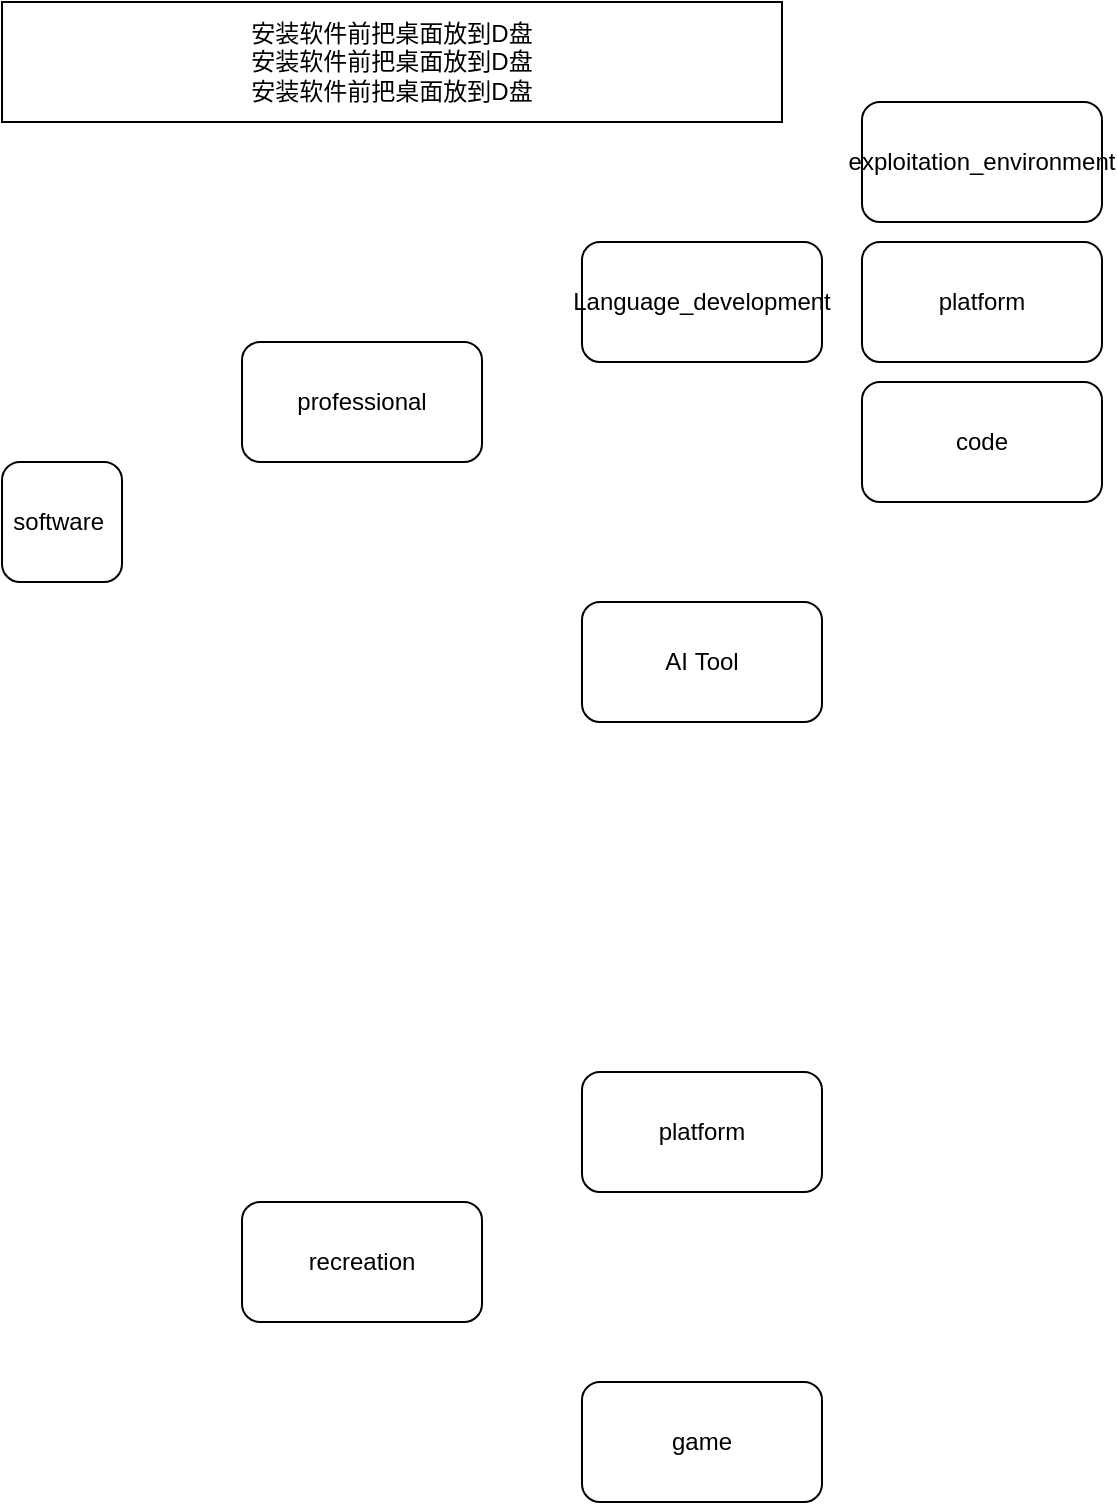 <mxfile version="24.6.4" type="github">
  <diagram name="第 1 页" id="qHYOOywSn6JKvsOJoLlX">
    <mxGraphModel dx="1386" dy="793" grid="1" gridSize="10" guides="1" tooltips="1" connect="1" arrows="1" fold="1" page="1" pageScale="1" pageWidth="827" pageHeight="1169" math="0" shadow="0">
      <root>
        <mxCell id="0" />
        <mxCell id="1" parent="0" />
        <mxCell id="WkfAN8dBZaxWNwmtFyOf-3" value="software&amp;nbsp;" style="rounded=1;whiteSpace=wrap;html=1;" vertex="1" parent="1">
          <mxGeometry x="140" y="250" width="60" height="60" as="geometry" />
        </mxCell>
        <mxCell id="WkfAN8dBZaxWNwmtFyOf-5" value="professional" style="rounded=1;whiteSpace=wrap;html=1;" vertex="1" parent="1">
          <mxGeometry x="260" y="190" width="120" height="60" as="geometry" />
        </mxCell>
        <mxCell id="WkfAN8dBZaxWNwmtFyOf-6" value="recreation" style="rounded=1;whiteSpace=wrap;html=1;" vertex="1" parent="1">
          <mxGeometry x="260" y="620" width="120" height="60" as="geometry" />
        </mxCell>
        <mxCell id="WkfAN8dBZaxWNwmtFyOf-7" value="platform" style="rounded=1;whiteSpace=wrap;html=1;" vertex="1" parent="1">
          <mxGeometry x="430" y="555" width="120" height="60" as="geometry" />
        </mxCell>
        <mxCell id="WkfAN8dBZaxWNwmtFyOf-9" value="game" style="rounded=1;whiteSpace=wrap;html=1;" vertex="1" parent="1">
          <mxGeometry x="430" y="710" width="120" height="60" as="geometry" />
        </mxCell>
        <mxCell id="WkfAN8dBZaxWNwmtFyOf-12" value="Language_development" style="rounded=1;whiteSpace=wrap;html=1;" vertex="1" parent="1">
          <mxGeometry x="430" y="140" width="120" height="60" as="geometry" />
        </mxCell>
        <mxCell id="WkfAN8dBZaxWNwmtFyOf-14" value="platform" style="rounded=1;whiteSpace=wrap;html=1;" vertex="1" parent="1">
          <mxGeometry x="570" y="140" width="120" height="60" as="geometry" />
        </mxCell>
        <mxCell id="WkfAN8dBZaxWNwmtFyOf-16" value="code" style="rounded=1;whiteSpace=wrap;html=1;" vertex="1" parent="1">
          <mxGeometry x="570" y="210" width="120" height="60" as="geometry" />
        </mxCell>
        <mxCell id="WkfAN8dBZaxWNwmtFyOf-17" value="exploitation_environment" style="rounded=1;whiteSpace=wrap;html=1;" vertex="1" parent="1">
          <mxGeometry x="570" y="70" width="120" height="60" as="geometry" />
        </mxCell>
        <mxCell id="WkfAN8dBZaxWNwmtFyOf-18" value="AI&amp;nbsp;Tool" style="rounded=1;whiteSpace=wrap;html=1;" vertex="1" parent="1">
          <mxGeometry x="430" y="320" width="120" height="60" as="geometry" />
        </mxCell>
        <mxCell id="WkfAN8dBZaxWNwmtFyOf-20" value="安装软件前把桌面放到D盘&lt;div&gt;安装软件前把桌面放到D盘&lt;br&gt;&lt;/div&gt;&lt;div&gt;安装软件前把桌面放到D盘&lt;/div&gt;" style="rounded=0;whiteSpace=wrap;html=1;" vertex="1" parent="1">
          <mxGeometry x="140" y="20" width="390" height="60" as="geometry" />
        </mxCell>
      </root>
    </mxGraphModel>
  </diagram>
</mxfile>
